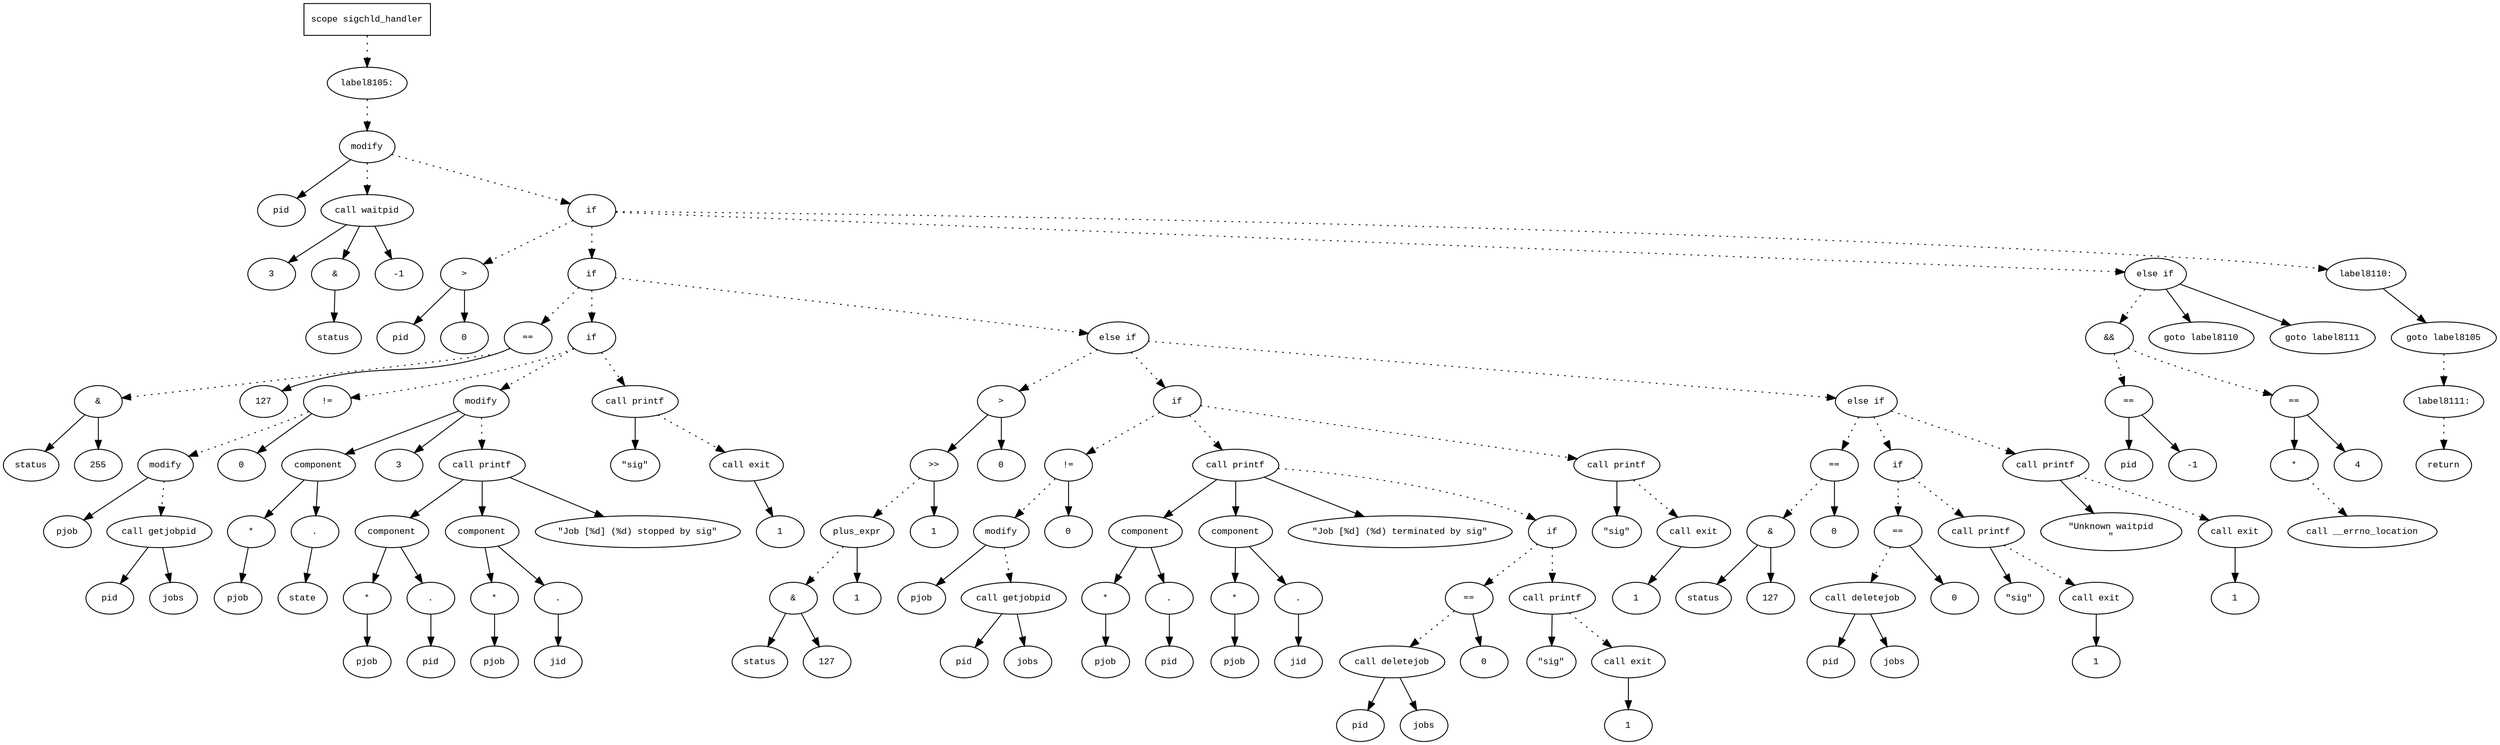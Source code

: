 digraph AST {
  graph [fontname="Times New Roman",fontsize=10];
  node  [fontname="Courier New",fontsize=10];
  edge  [fontname="Times New Roman",fontsize=10];

  node1 [label="scope sigchld_handler",shape=box];
  node2 [label="label8105:",shape=ellipse];
  node1 -> node2 [style=dotted];
  node3 [label="modify",shape=ellipse];
  node4 [label="pid",shape=ellipse];
  node3 -> node4;
  node5 [label="call waitpid",shape=ellipse];
  node6 [label="3",shape=ellipse];
  node5 -> node6;
  node7 [label="&",shape=ellipse];
  node5 -> node7;
  node8 [label="status",shape=ellipse];
  node7 -> node8;
  node9 [label="-1",shape=ellipse];
  node5 -> node9;
  node3 -> node5 [style=dotted];
  node2 -> node3 [style=dotted];
  node10 [label="if",shape=ellipse];
  node3 -> node10 [style=dotted];
  node11 [label=">",shape=ellipse];
  node12 [label="pid",shape=ellipse];
  node11 -> node12;
  node13 [label="0",shape=ellipse];
  node11 -> node13;
  node10 -> node11 [style=dotted];
  node14 [label="if",shape=ellipse];
  node10 -> node14 [style=dotted];
  node15 [label="==",shape=ellipse];
  node16 [label="&",shape=ellipse];
  node17 [label="status",shape=ellipse];
  node16 -> node17;
  node18 [label="255",shape=ellipse];
  node16 -> node18;
  node15 -> node16 [style=dotted];
  node19 [label="127",shape=ellipse];
  node15 -> node19;
  node14 -> node15 [style=dotted];
  node20 [label="if",shape=ellipse];
  node14 -> node20 [style=dotted];
  node21 [label="!=",shape=ellipse];
  node22 [label="modify",shape=ellipse];
  node23 [label="pjob",shape=ellipse];
  node22 -> node23;
  node24 [label="call getjobpid",shape=ellipse];
  node25 [label="pid",shape=ellipse];
  node24 -> node25;
  node26 [label="jobs",shape=ellipse];
  node24 -> node26;
  node22 -> node24 [style=dotted];
  node21 -> node22 [style=dotted];
  node27 [label="0",shape=ellipse];
  node21 -> node27;
  node20 -> node21 [style=dotted];
  node28 [label="modify",shape=ellipse];
  node29 [label="component",shape=ellipse];
  node28 -> node29;
  node30 [label="*",shape=ellipse];
  node31 [label="pjob",shape=ellipse];
  node30 -> node31;
  node29 -> node30;
  node32 [label=".",shape=ellipse];
  node29 -> node32;
  node33 [label="state",shape=ellipse];
  node32 -> node33;
  node34 [label="3",shape=ellipse];
  node28 -> node34;
  node20 -> node28 [style=dotted];
  node35 [label="call printf",shape=ellipse];
  node36 [label="component",shape=ellipse];
  node35 -> node36;
  node37 [label="*",shape=ellipse];
  node38 [label="pjob",shape=ellipse];
  node37 -> node38;
  node36 -> node37;
  node39 [label=".",shape=ellipse];
  node36 -> node39;
  node40 [label="pid",shape=ellipse];
  node39 -> node40;
  node41 [label="component",shape=ellipse];
  node35 -> node41;
  node42 [label="*",shape=ellipse];
  node43 [label="pjob",shape=ellipse];
  node42 -> node43;
  node41 -> node42;
  node44 [label=".",shape=ellipse];
  node41 -> node44;
  node45 [label="jid",shape=ellipse];
  node44 -> node45;
  node46 [label="\"Job [%d] (%d) stopped by sig\"",shape=ellipse];
  node35 -> node46;
  node28 -> node35 [style=dotted];
  node47 [label="call printf",shape=ellipse];
  node48 [label="\"sig\"",shape=ellipse];
  node47 -> node48;
  node20 -> node47 [style=dotted];
  node49 [label="call exit",shape=ellipse];
  node50 [label="1",shape=ellipse];
  node49 -> node50;
  node47 -> node49 [style=dotted];
  node51 [label="else if",shape=ellipse];
  node14 -> node51 [style=dotted];
  node52 [label=">",shape=ellipse];
  node53 [label=">>",shape=ellipse];
  node54 [label="plus_expr",shape=ellipse];
  node55 [label="&",shape=ellipse];
  node56 [label="status",shape=ellipse];
  node55 -> node56;
  node57 [label="127",shape=ellipse];
  node55 -> node57;
  node54 -> node55 [style=dotted];
  node58 [label="1",shape=ellipse];
  node54 -> node58;
  node53 -> node54 [style=dotted];
  node59 [label="1",shape=ellipse];
  node53 -> node59;
  node52 -> node53;
  node60 [label="0",shape=ellipse];
  node52 -> node60;
  node51 -> node52 [style=dotted];
  node61 [label="if",shape=ellipse];
  node51 -> node61 [style=dotted];
  node62 [label="!=",shape=ellipse];
  node63 [label="modify",shape=ellipse];
  node64 [label="pjob",shape=ellipse];
  node63 -> node64;
  node65 [label="call getjobpid",shape=ellipse];
  node66 [label="pid",shape=ellipse];
  node65 -> node66;
  node67 [label="jobs",shape=ellipse];
  node65 -> node67;
  node63 -> node65 [style=dotted];
  node62 -> node63 [style=dotted];
  node68 [label="0",shape=ellipse];
  node62 -> node68;
  node61 -> node62 [style=dotted];
  node69 [label="call printf",shape=ellipse];
  node70 [label="component",shape=ellipse];
  node69 -> node70;
  node71 [label="*",shape=ellipse];
  node72 [label="pjob",shape=ellipse];
  node71 -> node72;
  node70 -> node71;
  node73 [label=".",shape=ellipse];
  node70 -> node73;
  node74 [label="pid",shape=ellipse];
  node73 -> node74;
  node75 [label="component",shape=ellipse];
  node69 -> node75;
  node76 [label="*",shape=ellipse];
  node77 [label="pjob",shape=ellipse];
  node76 -> node77;
  node75 -> node76;
  node78 [label=".",shape=ellipse];
  node75 -> node78;
  node79 [label="jid",shape=ellipse];
  node78 -> node79;
  node80 [label="\"Job [%d] (%d) terminated by sig\"",shape=ellipse];
  node69 -> node80;
  node61 -> node69 [style=dotted];
  node81 [label="if",shape=ellipse];
  node69 -> node81 [style=dotted];
  node82 [label="==",shape=ellipse];
  node83 [label="call deletejob",shape=ellipse];
  node84 [label="pid",shape=ellipse];
  node83 -> node84;
  node85 [label="jobs",shape=ellipse];
  node83 -> node85;
  node82 -> node83 [style=dotted];
  node86 [label="0",shape=ellipse];
  node82 -> node86;
  node81 -> node82 [style=dotted];
  node87 [label="call printf",shape=ellipse];
  node88 [label="\"sig\"",shape=ellipse];
  node87 -> node88;
  node81 -> node87 [style=dotted];
  node89 [label="call exit",shape=ellipse];
  node90 [label="1",shape=ellipse];
  node89 -> node90;
  node87 -> node89 [style=dotted];
  node91 [label="call printf",shape=ellipse];
  node92 [label="\"sig\"",shape=ellipse];
  node91 -> node92;
  node61 -> node91 [style=dotted];
  node93 [label="call exit",shape=ellipse];
  node94 [label="1",shape=ellipse];
  node93 -> node94;
  node91 -> node93 [style=dotted];
  node95 [label="else if",shape=ellipse];
  node51 -> node95 [style=dotted];
  node96 [label="==",shape=ellipse];
  node97 [label="&",shape=ellipse];
  node98 [label="status",shape=ellipse];
  node97 -> node98;
  node99 [label="127",shape=ellipse];
  node97 -> node99;
  node96 -> node97 [style=dotted];
  node100 [label="0",shape=ellipse];
  node96 -> node100;
  node95 -> node96 [style=dotted];
  node101 [label="if",shape=ellipse];
  node95 -> node101 [style=dotted];
  node102 [label="==",shape=ellipse];
  node103 [label="call deletejob",shape=ellipse];
  node104 [label="pid",shape=ellipse];
  node103 -> node104;
  node105 [label="jobs",shape=ellipse];
  node103 -> node105;
  node102 -> node103 [style=dotted];
  node106 [label="0",shape=ellipse];
  node102 -> node106;
  node101 -> node102 [style=dotted];
  node107 [label="call printf",shape=ellipse];
  node108 [label="\"sig\"",shape=ellipse];
  node107 -> node108;
  node101 -> node107 [style=dotted];
  node109 [label="call exit",shape=ellipse];
  node110 [label="1",shape=ellipse];
  node109 -> node110;
  node107 -> node109 [style=dotted];
  node111 [label="call printf",shape=ellipse];
  node112 [label="\"Unknown waitpid
\"",shape=ellipse];
  node111 -> node112;
  node95 -> node111 [style=dotted];
  node113 [label="call exit",shape=ellipse];
  node114 [label="1",shape=ellipse];
  node113 -> node114;
  node111 -> node113 [style=dotted];
  node115 [label="else if",shape=ellipse];
  node10 -> node115 [style=dotted];
  node116 [label="&&",shape=ellipse];
  node117 [label="==",shape=ellipse];
  node118 [label="pid",shape=ellipse];
  node117 -> node118;
  node119 [label="-1",shape=ellipse];
  node117 -> node119;
  node116 -> node117 [style=dotted];
  node120 [label="==",shape=ellipse];
  node121 [label="*",shape=ellipse];
  node122 [label="call __errno_location",shape=ellipse];
  node121 -> node122 [style=dotted];
  node120 -> node121;
  node123 [label="4",shape=ellipse];
  node120 -> node123;
  node116 -> node120 [style=dotted];
  node115 -> node116 [style=dotted];
  node124 [label="goto label8110",shape=ellipse];
  node115 -> node124;
  node125 [label="goto label8111",shape=ellipse];
  node115 -> node125;
  node126 [label="label8110:",shape=ellipse];
  node10 -> node126 [style=dotted];
  node127 [label="goto label8105",shape=ellipse];
  node126 -> node127;
  node128 [label="label8111:",shape=ellipse];
  node127 -> node128 [style=dotted];
  node129 [label="return",shape=ellipse];
  node128 -> node129 [style=dotted];
} 